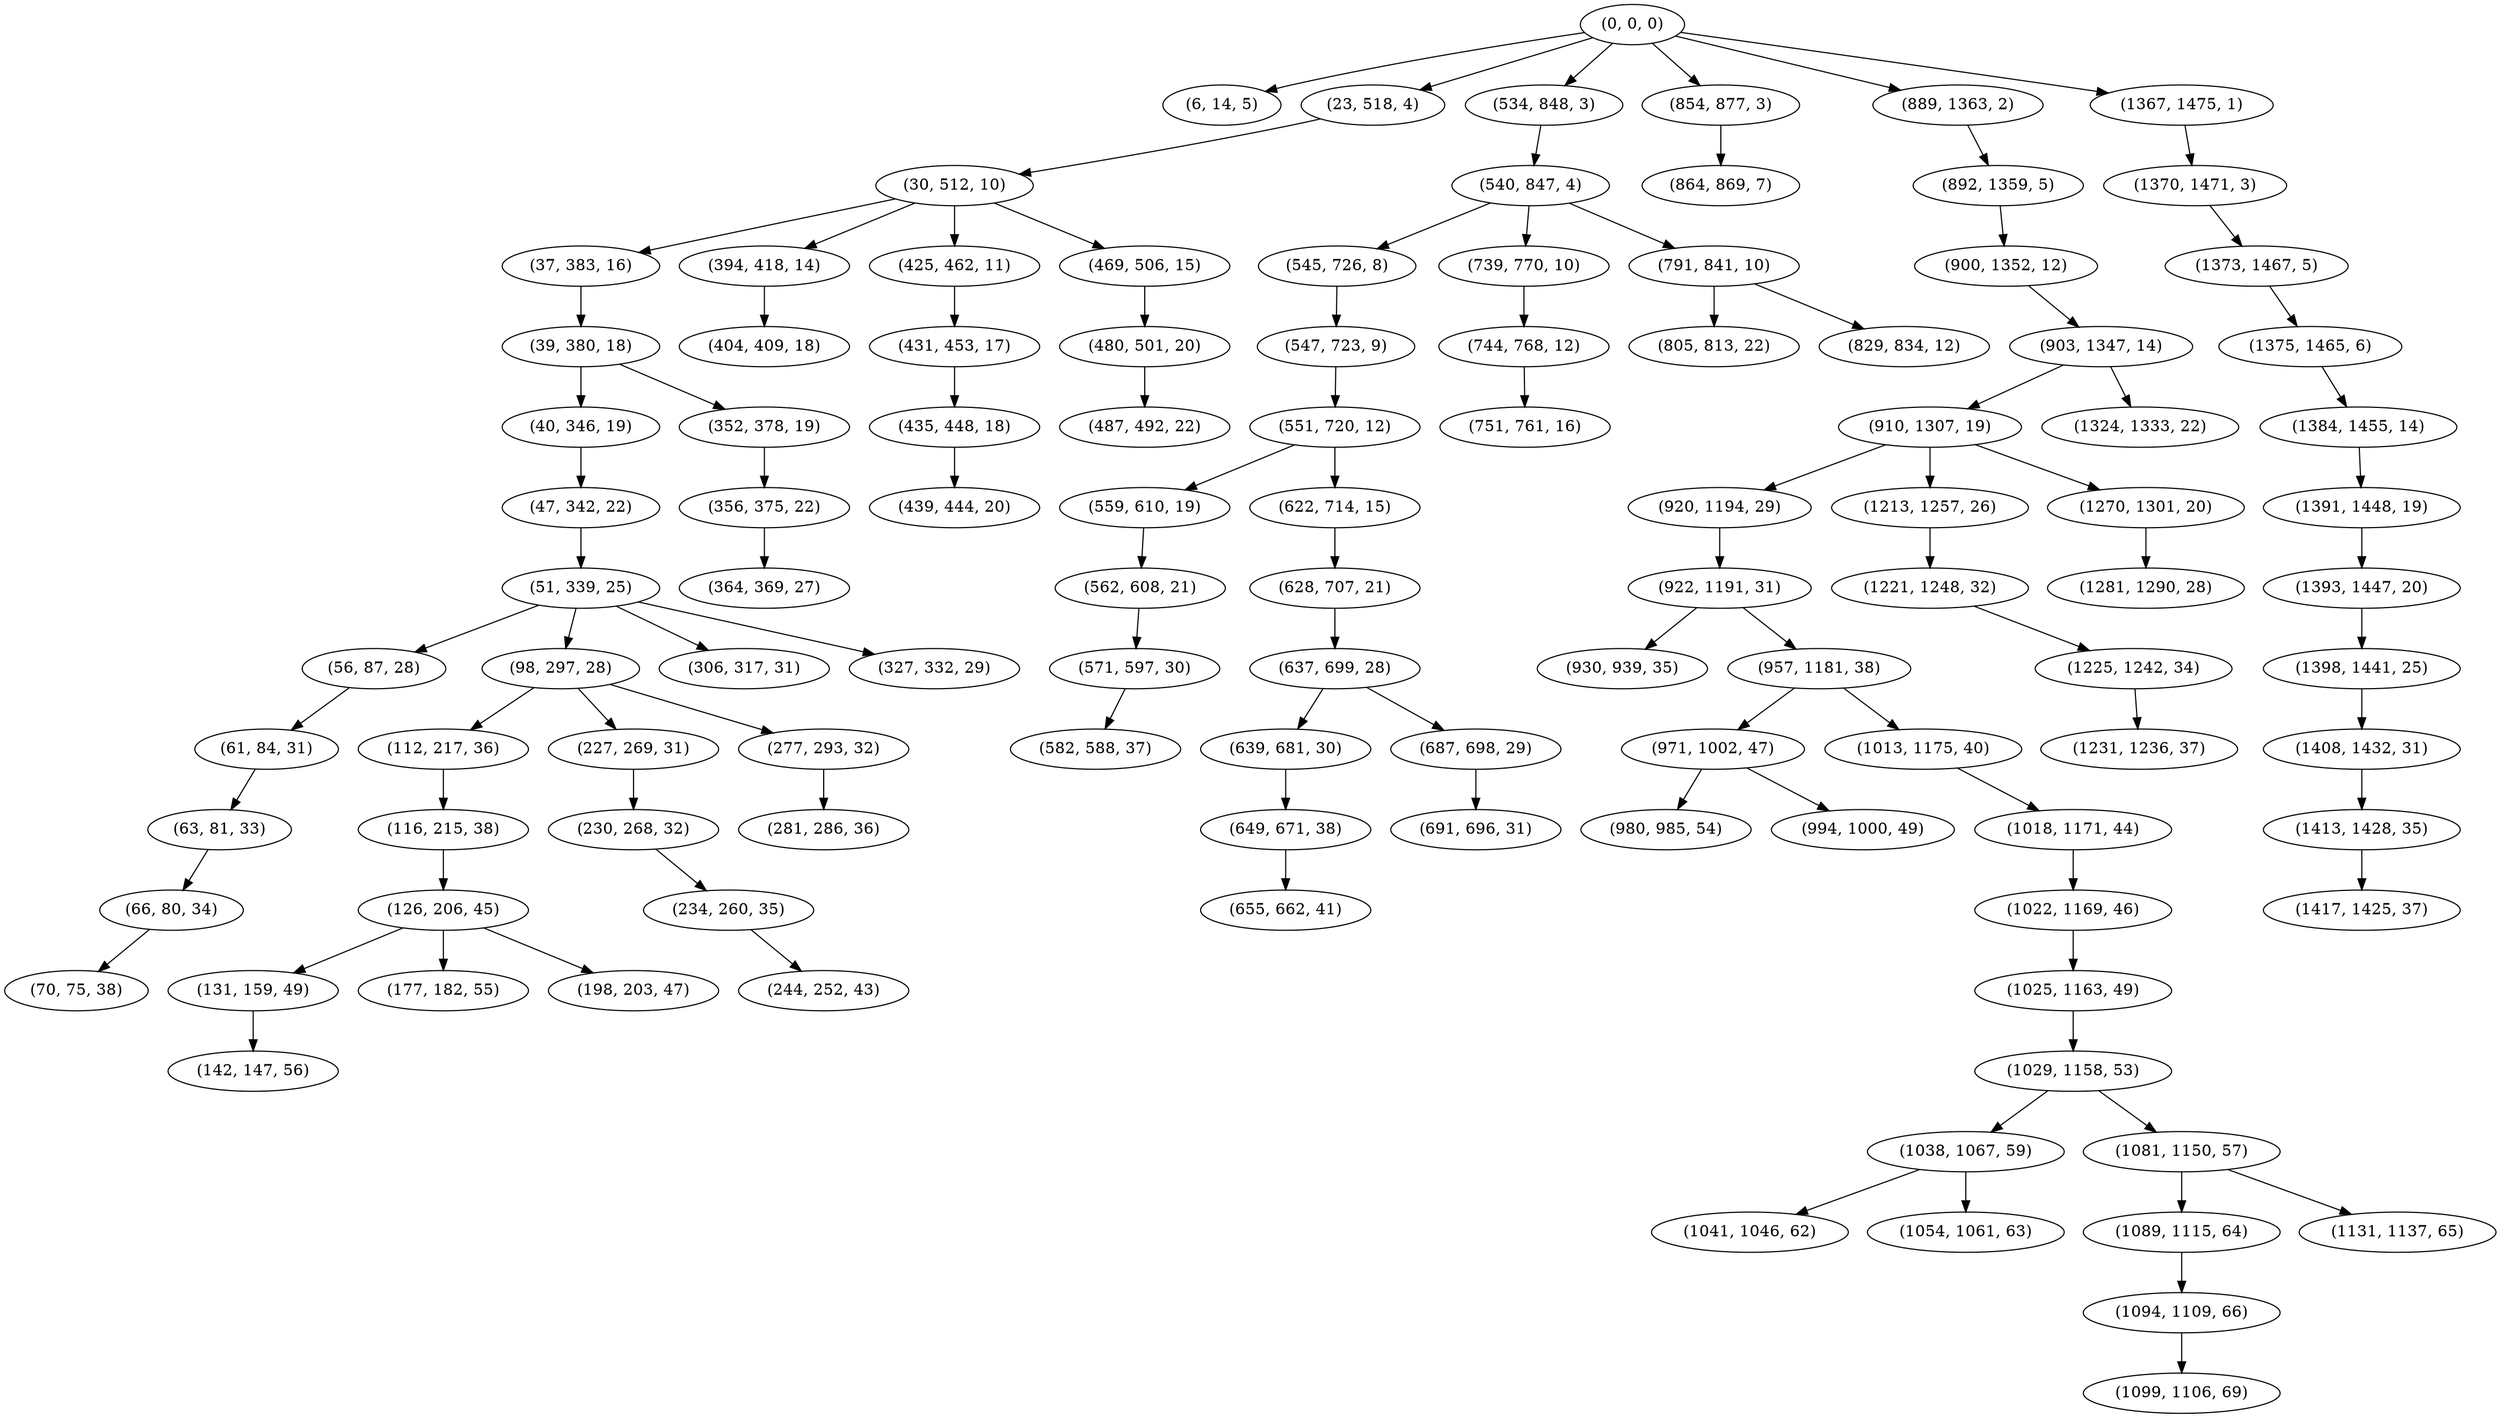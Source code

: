 digraph tree {
    "(0, 0, 0)";
    "(6, 14, 5)";
    "(23, 518, 4)";
    "(30, 512, 10)";
    "(37, 383, 16)";
    "(39, 380, 18)";
    "(40, 346, 19)";
    "(47, 342, 22)";
    "(51, 339, 25)";
    "(56, 87, 28)";
    "(61, 84, 31)";
    "(63, 81, 33)";
    "(66, 80, 34)";
    "(70, 75, 38)";
    "(98, 297, 28)";
    "(112, 217, 36)";
    "(116, 215, 38)";
    "(126, 206, 45)";
    "(131, 159, 49)";
    "(142, 147, 56)";
    "(177, 182, 55)";
    "(198, 203, 47)";
    "(227, 269, 31)";
    "(230, 268, 32)";
    "(234, 260, 35)";
    "(244, 252, 43)";
    "(277, 293, 32)";
    "(281, 286, 36)";
    "(306, 317, 31)";
    "(327, 332, 29)";
    "(352, 378, 19)";
    "(356, 375, 22)";
    "(364, 369, 27)";
    "(394, 418, 14)";
    "(404, 409, 18)";
    "(425, 462, 11)";
    "(431, 453, 17)";
    "(435, 448, 18)";
    "(439, 444, 20)";
    "(469, 506, 15)";
    "(480, 501, 20)";
    "(487, 492, 22)";
    "(534, 848, 3)";
    "(540, 847, 4)";
    "(545, 726, 8)";
    "(547, 723, 9)";
    "(551, 720, 12)";
    "(559, 610, 19)";
    "(562, 608, 21)";
    "(571, 597, 30)";
    "(582, 588, 37)";
    "(622, 714, 15)";
    "(628, 707, 21)";
    "(637, 699, 28)";
    "(639, 681, 30)";
    "(649, 671, 38)";
    "(655, 662, 41)";
    "(687, 698, 29)";
    "(691, 696, 31)";
    "(739, 770, 10)";
    "(744, 768, 12)";
    "(751, 761, 16)";
    "(791, 841, 10)";
    "(805, 813, 22)";
    "(829, 834, 12)";
    "(854, 877, 3)";
    "(864, 869, 7)";
    "(889, 1363, 2)";
    "(892, 1359, 5)";
    "(900, 1352, 12)";
    "(903, 1347, 14)";
    "(910, 1307, 19)";
    "(920, 1194, 29)";
    "(922, 1191, 31)";
    "(930, 939, 35)";
    "(957, 1181, 38)";
    "(971, 1002, 47)";
    "(980, 985, 54)";
    "(994, 1000, 49)";
    "(1013, 1175, 40)";
    "(1018, 1171, 44)";
    "(1022, 1169, 46)";
    "(1025, 1163, 49)";
    "(1029, 1158, 53)";
    "(1038, 1067, 59)";
    "(1041, 1046, 62)";
    "(1054, 1061, 63)";
    "(1081, 1150, 57)";
    "(1089, 1115, 64)";
    "(1094, 1109, 66)";
    "(1099, 1106, 69)";
    "(1131, 1137, 65)";
    "(1213, 1257, 26)";
    "(1221, 1248, 32)";
    "(1225, 1242, 34)";
    "(1231, 1236, 37)";
    "(1270, 1301, 20)";
    "(1281, 1290, 28)";
    "(1324, 1333, 22)";
    "(1367, 1475, 1)";
    "(1370, 1471, 3)";
    "(1373, 1467, 5)";
    "(1375, 1465, 6)";
    "(1384, 1455, 14)";
    "(1391, 1448, 19)";
    "(1393, 1447, 20)";
    "(1398, 1441, 25)";
    "(1408, 1432, 31)";
    "(1413, 1428, 35)";
    "(1417, 1425, 37)";
    "(0, 0, 0)" -> "(6, 14, 5)";
    "(0, 0, 0)" -> "(23, 518, 4)";
    "(0, 0, 0)" -> "(534, 848, 3)";
    "(0, 0, 0)" -> "(854, 877, 3)";
    "(0, 0, 0)" -> "(889, 1363, 2)";
    "(0, 0, 0)" -> "(1367, 1475, 1)";
    "(23, 518, 4)" -> "(30, 512, 10)";
    "(30, 512, 10)" -> "(37, 383, 16)";
    "(30, 512, 10)" -> "(394, 418, 14)";
    "(30, 512, 10)" -> "(425, 462, 11)";
    "(30, 512, 10)" -> "(469, 506, 15)";
    "(37, 383, 16)" -> "(39, 380, 18)";
    "(39, 380, 18)" -> "(40, 346, 19)";
    "(39, 380, 18)" -> "(352, 378, 19)";
    "(40, 346, 19)" -> "(47, 342, 22)";
    "(47, 342, 22)" -> "(51, 339, 25)";
    "(51, 339, 25)" -> "(56, 87, 28)";
    "(51, 339, 25)" -> "(98, 297, 28)";
    "(51, 339, 25)" -> "(306, 317, 31)";
    "(51, 339, 25)" -> "(327, 332, 29)";
    "(56, 87, 28)" -> "(61, 84, 31)";
    "(61, 84, 31)" -> "(63, 81, 33)";
    "(63, 81, 33)" -> "(66, 80, 34)";
    "(66, 80, 34)" -> "(70, 75, 38)";
    "(98, 297, 28)" -> "(112, 217, 36)";
    "(98, 297, 28)" -> "(227, 269, 31)";
    "(98, 297, 28)" -> "(277, 293, 32)";
    "(112, 217, 36)" -> "(116, 215, 38)";
    "(116, 215, 38)" -> "(126, 206, 45)";
    "(126, 206, 45)" -> "(131, 159, 49)";
    "(126, 206, 45)" -> "(177, 182, 55)";
    "(126, 206, 45)" -> "(198, 203, 47)";
    "(131, 159, 49)" -> "(142, 147, 56)";
    "(227, 269, 31)" -> "(230, 268, 32)";
    "(230, 268, 32)" -> "(234, 260, 35)";
    "(234, 260, 35)" -> "(244, 252, 43)";
    "(277, 293, 32)" -> "(281, 286, 36)";
    "(352, 378, 19)" -> "(356, 375, 22)";
    "(356, 375, 22)" -> "(364, 369, 27)";
    "(394, 418, 14)" -> "(404, 409, 18)";
    "(425, 462, 11)" -> "(431, 453, 17)";
    "(431, 453, 17)" -> "(435, 448, 18)";
    "(435, 448, 18)" -> "(439, 444, 20)";
    "(469, 506, 15)" -> "(480, 501, 20)";
    "(480, 501, 20)" -> "(487, 492, 22)";
    "(534, 848, 3)" -> "(540, 847, 4)";
    "(540, 847, 4)" -> "(545, 726, 8)";
    "(540, 847, 4)" -> "(739, 770, 10)";
    "(540, 847, 4)" -> "(791, 841, 10)";
    "(545, 726, 8)" -> "(547, 723, 9)";
    "(547, 723, 9)" -> "(551, 720, 12)";
    "(551, 720, 12)" -> "(559, 610, 19)";
    "(551, 720, 12)" -> "(622, 714, 15)";
    "(559, 610, 19)" -> "(562, 608, 21)";
    "(562, 608, 21)" -> "(571, 597, 30)";
    "(571, 597, 30)" -> "(582, 588, 37)";
    "(622, 714, 15)" -> "(628, 707, 21)";
    "(628, 707, 21)" -> "(637, 699, 28)";
    "(637, 699, 28)" -> "(639, 681, 30)";
    "(637, 699, 28)" -> "(687, 698, 29)";
    "(639, 681, 30)" -> "(649, 671, 38)";
    "(649, 671, 38)" -> "(655, 662, 41)";
    "(687, 698, 29)" -> "(691, 696, 31)";
    "(739, 770, 10)" -> "(744, 768, 12)";
    "(744, 768, 12)" -> "(751, 761, 16)";
    "(791, 841, 10)" -> "(805, 813, 22)";
    "(791, 841, 10)" -> "(829, 834, 12)";
    "(854, 877, 3)" -> "(864, 869, 7)";
    "(889, 1363, 2)" -> "(892, 1359, 5)";
    "(892, 1359, 5)" -> "(900, 1352, 12)";
    "(900, 1352, 12)" -> "(903, 1347, 14)";
    "(903, 1347, 14)" -> "(910, 1307, 19)";
    "(903, 1347, 14)" -> "(1324, 1333, 22)";
    "(910, 1307, 19)" -> "(920, 1194, 29)";
    "(910, 1307, 19)" -> "(1213, 1257, 26)";
    "(910, 1307, 19)" -> "(1270, 1301, 20)";
    "(920, 1194, 29)" -> "(922, 1191, 31)";
    "(922, 1191, 31)" -> "(930, 939, 35)";
    "(922, 1191, 31)" -> "(957, 1181, 38)";
    "(957, 1181, 38)" -> "(971, 1002, 47)";
    "(957, 1181, 38)" -> "(1013, 1175, 40)";
    "(971, 1002, 47)" -> "(980, 985, 54)";
    "(971, 1002, 47)" -> "(994, 1000, 49)";
    "(1013, 1175, 40)" -> "(1018, 1171, 44)";
    "(1018, 1171, 44)" -> "(1022, 1169, 46)";
    "(1022, 1169, 46)" -> "(1025, 1163, 49)";
    "(1025, 1163, 49)" -> "(1029, 1158, 53)";
    "(1029, 1158, 53)" -> "(1038, 1067, 59)";
    "(1029, 1158, 53)" -> "(1081, 1150, 57)";
    "(1038, 1067, 59)" -> "(1041, 1046, 62)";
    "(1038, 1067, 59)" -> "(1054, 1061, 63)";
    "(1081, 1150, 57)" -> "(1089, 1115, 64)";
    "(1081, 1150, 57)" -> "(1131, 1137, 65)";
    "(1089, 1115, 64)" -> "(1094, 1109, 66)";
    "(1094, 1109, 66)" -> "(1099, 1106, 69)";
    "(1213, 1257, 26)" -> "(1221, 1248, 32)";
    "(1221, 1248, 32)" -> "(1225, 1242, 34)";
    "(1225, 1242, 34)" -> "(1231, 1236, 37)";
    "(1270, 1301, 20)" -> "(1281, 1290, 28)";
    "(1367, 1475, 1)" -> "(1370, 1471, 3)";
    "(1370, 1471, 3)" -> "(1373, 1467, 5)";
    "(1373, 1467, 5)" -> "(1375, 1465, 6)";
    "(1375, 1465, 6)" -> "(1384, 1455, 14)";
    "(1384, 1455, 14)" -> "(1391, 1448, 19)";
    "(1391, 1448, 19)" -> "(1393, 1447, 20)";
    "(1393, 1447, 20)" -> "(1398, 1441, 25)";
    "(1398, 1441, 25)" -> "(1408, 1432, 31)";
    "(1408, 1432, 31)" -> "(1413, 1428, 35)";
    "(1413, 1428, 35)" -> "(1417, 1425, 37)";
}
